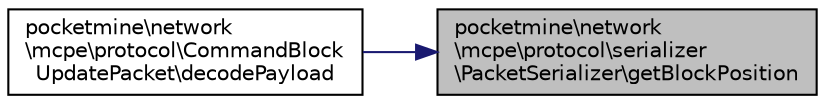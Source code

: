 digraph "pocketmine\network\mcpe\protocol\serializer\PacketSerializer\getBlockPosition"
{
 // INTERACTIVE_SVG=YES
 // LATEX_PDF_SIZE
  edge [fontname="Helvetica",fontsize="10",labelfontname="Helvetica",labelfontsize="10"];
  node [fontname="Helvetica",fontsize="10",shape=record];
  rankdir="RL";
  Node1 [label="pocketmine\\network\l\\mcpe\\protocol\\serializer\l\\PacketSerializer\\getBlockPosition",height=0.2,width=0.4,color="black", fillcolor="grey75", style="filled", fontcolor="black",tooltip=" "];
  Node1 -> Node2 [dir="back",color="midnightblue",fontsize="10",style="solid",fontname="Helvetica"];
  Node2 [label="pocketmine\\network\l\\mcpe\\protocol\\CommandBlock\lUpdatePacket\\decodePayload",height=0.2,width=0.4,color="black", fillcolor="white", style="filled",URL="$d7/db8/classpocketmine_1_1network_1_1mcpe_1_1protocol_1_1_command_block_update_packet.html#aaa79023b508677aaf5829058762307f1",tooltip=" "];
}
